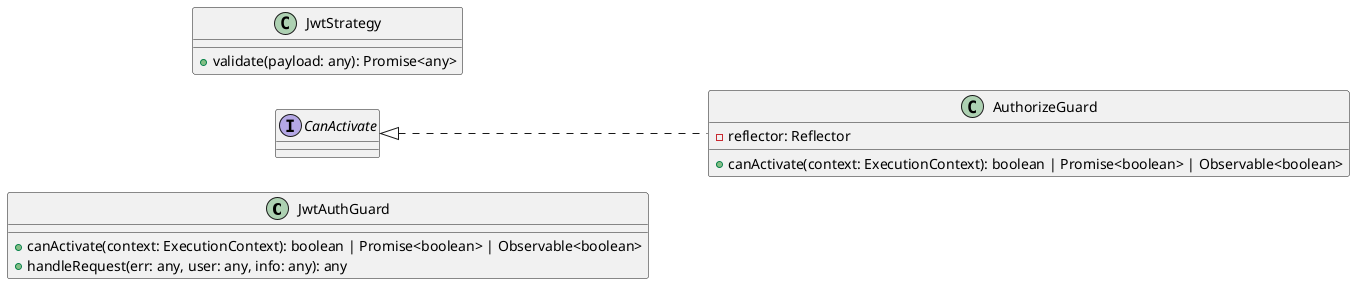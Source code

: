 @startuml "Class Diagram"

left to right direction

class JwtAuthGuard {
  +canActivate(context: ExecutionContext): boolean | Promise<boolean> | Observable<boolean>
  +handleRequest(err: any, user: any, info: any): any
}

class AuthorizeGuard implements CanActivate {
  -reflector: Reflector
  +canActivate(context: ExecutionContext): boolean | Promise<boolean> | Observable<boolean>
}

class JwtStrategy {
  +validate(payload: any): Promise<any>
}

@enduml